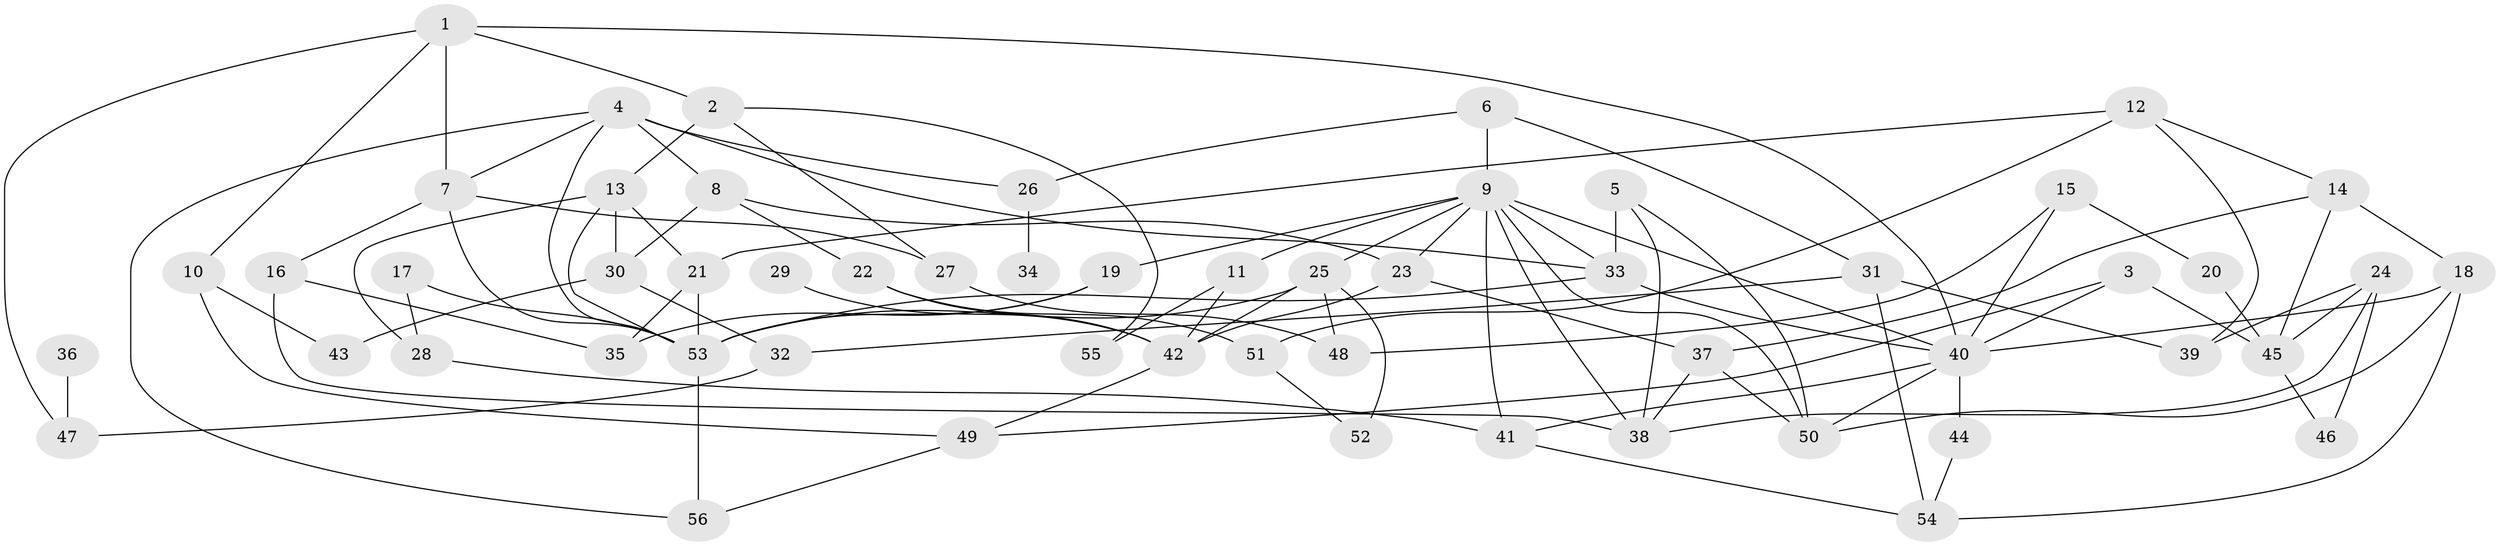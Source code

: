 // original degree distribution, {3: 0.2857142857142857, 4: 0.1, 5: 0.07142857142857142, 7: 0.02142857142857143, 6: 0.02142857142857143, 8: 0.007142857142857143, 1: 0.20714285714285716, 2: 0.2857142857142857}
// Generated by graph-tools (version 1.1) at 2025/36/03/04/25 23:36:06]
// undirected, 56 vertices, 105 edges
graph export_dot {
  node [color=gray90,style=filled];
  1;
  2;
  3;
  4;
  5;
  6;
  7;
  8;
  9;
  10;
  11;
  12;
  13;
  14;
  15;
  16;
  17;
  18;
  19;
  20;
  21;
  22;
  23;
  24;
  25;
  26;
  27;
  28;
  29;
  30;
  31;
  32;
  33;
  34;
  35;
  36;
  37;
  38;
  39;
  40;
  41;
  42;
  43;
  44;
  45;
  46;
  47;
  48;
  49;
  50;
  51;
  52;
  53;
  54;
  55;
  56;
  1 -- 2 [weight=1.0];
  1 -- 7 [weight=1.0];
  1 -- 10 [weight=1.0];
  1 -- 40 [weight=1.0];
  1 -- 47 [weight=1.0];
  2 -- 13 [weight=1.0];
  2 -- 27 [weight=1.0];
  2 -- 55 [weight=1.0];
  3 -- 40 [weight=1.0];
  3 -- 45 [weight=1.0];
  3 -- 49 [weight=1.0];
  4 -- 7 [weight=1.0];
  4 -- 8 [weight=1.0];
  4 -- 26 [weight=1.0];
  4 -- 33 [weight=1.0];
  4 -- 53 [weight=1.0];
  4 -- 56 [weight=1.0];
  5 -- 33 [weight=1.0];
  5 -- 38 [weight=1.0];
  5 -- 50 [weight=1.0];
  6 -- 9 [weight=1.0];
  6 -- 26 [weight=1.0];
  6 -- 31 [weight=1.0];
  7 -- 16 [weight=1.0];
  7 -- 27 [weight=1.0];
  7 -- 53 [weight=1.0];
  8 -- 22 [weight=1.0];
  8 -- 23 [weight=1.0];
  8 -- 30 [weight=1.0];
  9 -- 11 [weight=1.0];
  9 -- 19 [weight=1.0];
  9 -- 23 [weight=1.0];
  9 -- 25 [weight=1.0];
  9 -- 33 [weight=2.0];
  9 -- 38 [weight=1.0];
  9 -- 40 [weight=1.0];
  9 -- 41 [weight=1.0];
  9 -- 50 [weight=1.0];
  10 -- 43 [weight=1.0];
  10 -- 49 [weight=1.0];
  11 -- 42 [weight=1.0];
  11 -- 55 [weight=1.0];
  12 -- 14 [weight=1.0];
  12 -- 21 [weight=1.0];
  12 -- 39 [weight=1.0];
  12 -- 51 [weight=1.0];
  13 -- 21 [weight=1.0];
  13 -- 28 [weight=1.0];
  13 -- 30 [weight=1.0];
  13 -- 53 [weight=1.0];
  14 -- 18 [weight=1.0];
  14 -- 37 [weight=1.0];
  14 -- 45 [weight=1.0];
  15 -- 20 [weight=1.0];
  15 -- 40 [weight=1.0];
  15 -- 48 [weight=1.0];
  16 -- 35 [weight=1.0];
  16 -- 38 [weight=1.0];
  17 -- 28 [weight=1.0];
  17 -- 53 [weight=1.0];
  18 -- 40 [weight=1.0];
  18 -- 50 [weight=1.0];
  18 -- 54 [weight=1.0];
  19 -- 35 [weight=1.0];
  19 -- 53 [weight=1.0];
  20 -- 45 [weight=1.0];
  21 -- 35 [weight=1.0];
  21 -- 53 [weight=1.0];
  22 -- 42 [weight=1.0];
  22 -- 51 [weight=1.0];
  23 -- 37 [weight=1.0];
  23 -- 42 [weight=1.0];
  24 -- 38 [weight=1.0];
  24 -- 39 [weight=1.0];
  24 -- 45 [weight=1.0];
  24 -- 46 [weight=1.0];
  25 -- 42 [weight=1.0];
  25 -- 48 [weight=1.0];
  25 -- 52 [weight=1.0];
  25 -- 53 [weight=1.0];
  26 -- 34 [weight=1.0];
  27 -- 48 [weight=1.0];
  28 -- 41 [weight=1.0];
  29 -- 42 [weight=1.0];
  30 -- 32 [weight=1.0];
  30 -- 43 [weight=1.0];
  31 -- 32 [weight=1.0];
  31 -- 39 [weight=1.0];
  31 -- 54 [weight=1.0];
  32 -- 47 [weight=1.0];
  33 -- 40 [weight=1.0];
  33 -- 53 [weight=2.0];
  36 -- 47 [weight=1.0];
  37 -- 38 [weight=1.0];
  37 -- 50 [weight=1.0];
  40 -- 41 [weight=1.0];
  40 -- 44 [weight=1.0];
  40 -- 50 [weight=1.0];
  41 -- 54 [weight=1.0];
  42 -- 49 [weight=1.0];
  44 -- 54 [weight=1.0];
  45 -- 46 [weight=1.0];
  49 -- 56 [weight=1.0];
  51 -- 52 [weight=1.0];
  53 -- 56 [weight=1.0];
}
